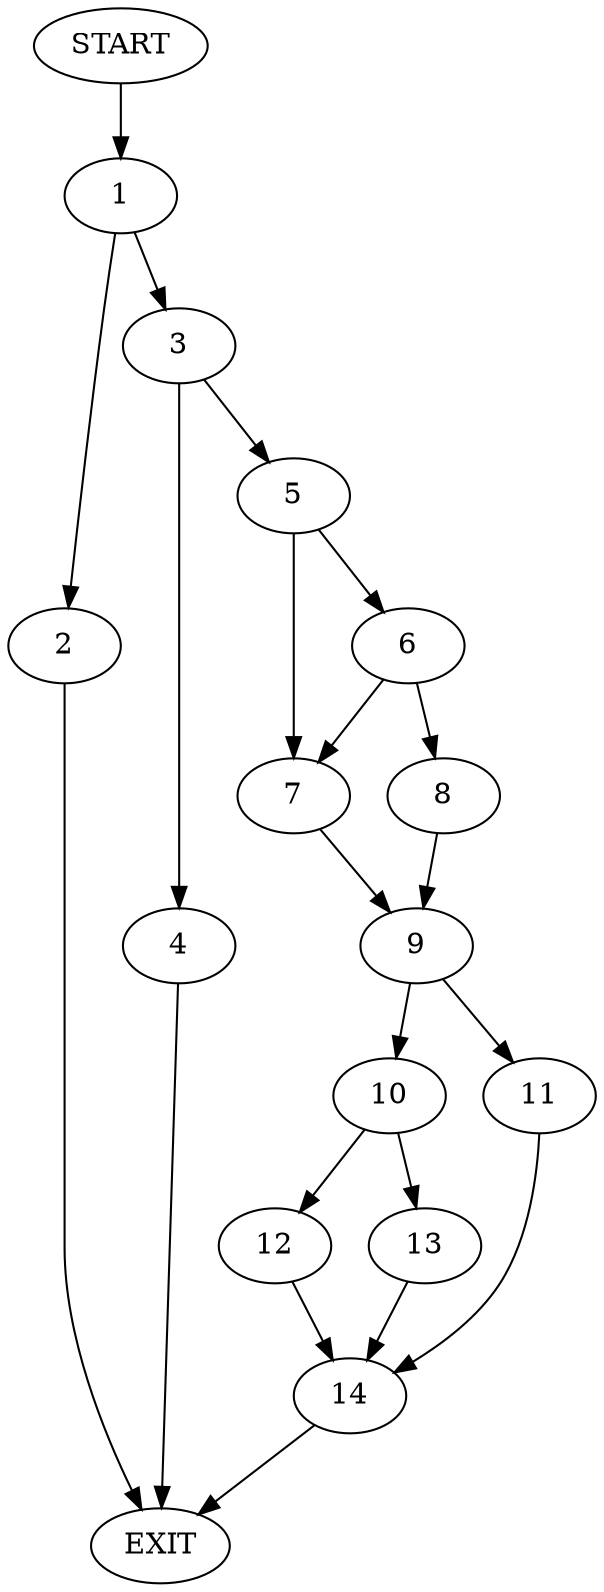 digraph {
0 [label="START"]
15 [label="EXIT"]
0 -> 1
1 -> 2
1 -> 3
2 -> 15
3 -> 4
3 -> 5
5 -> 6
5 -> 7
4 -> 15
6 -> 8
6 -> 7
7 -> 9
8 -> 9
9 -> 10
9 -> 11
10 -> 12
10 -> 13
11 -> 14
14 -> 15
13 -> 14
12 -> 14
}

